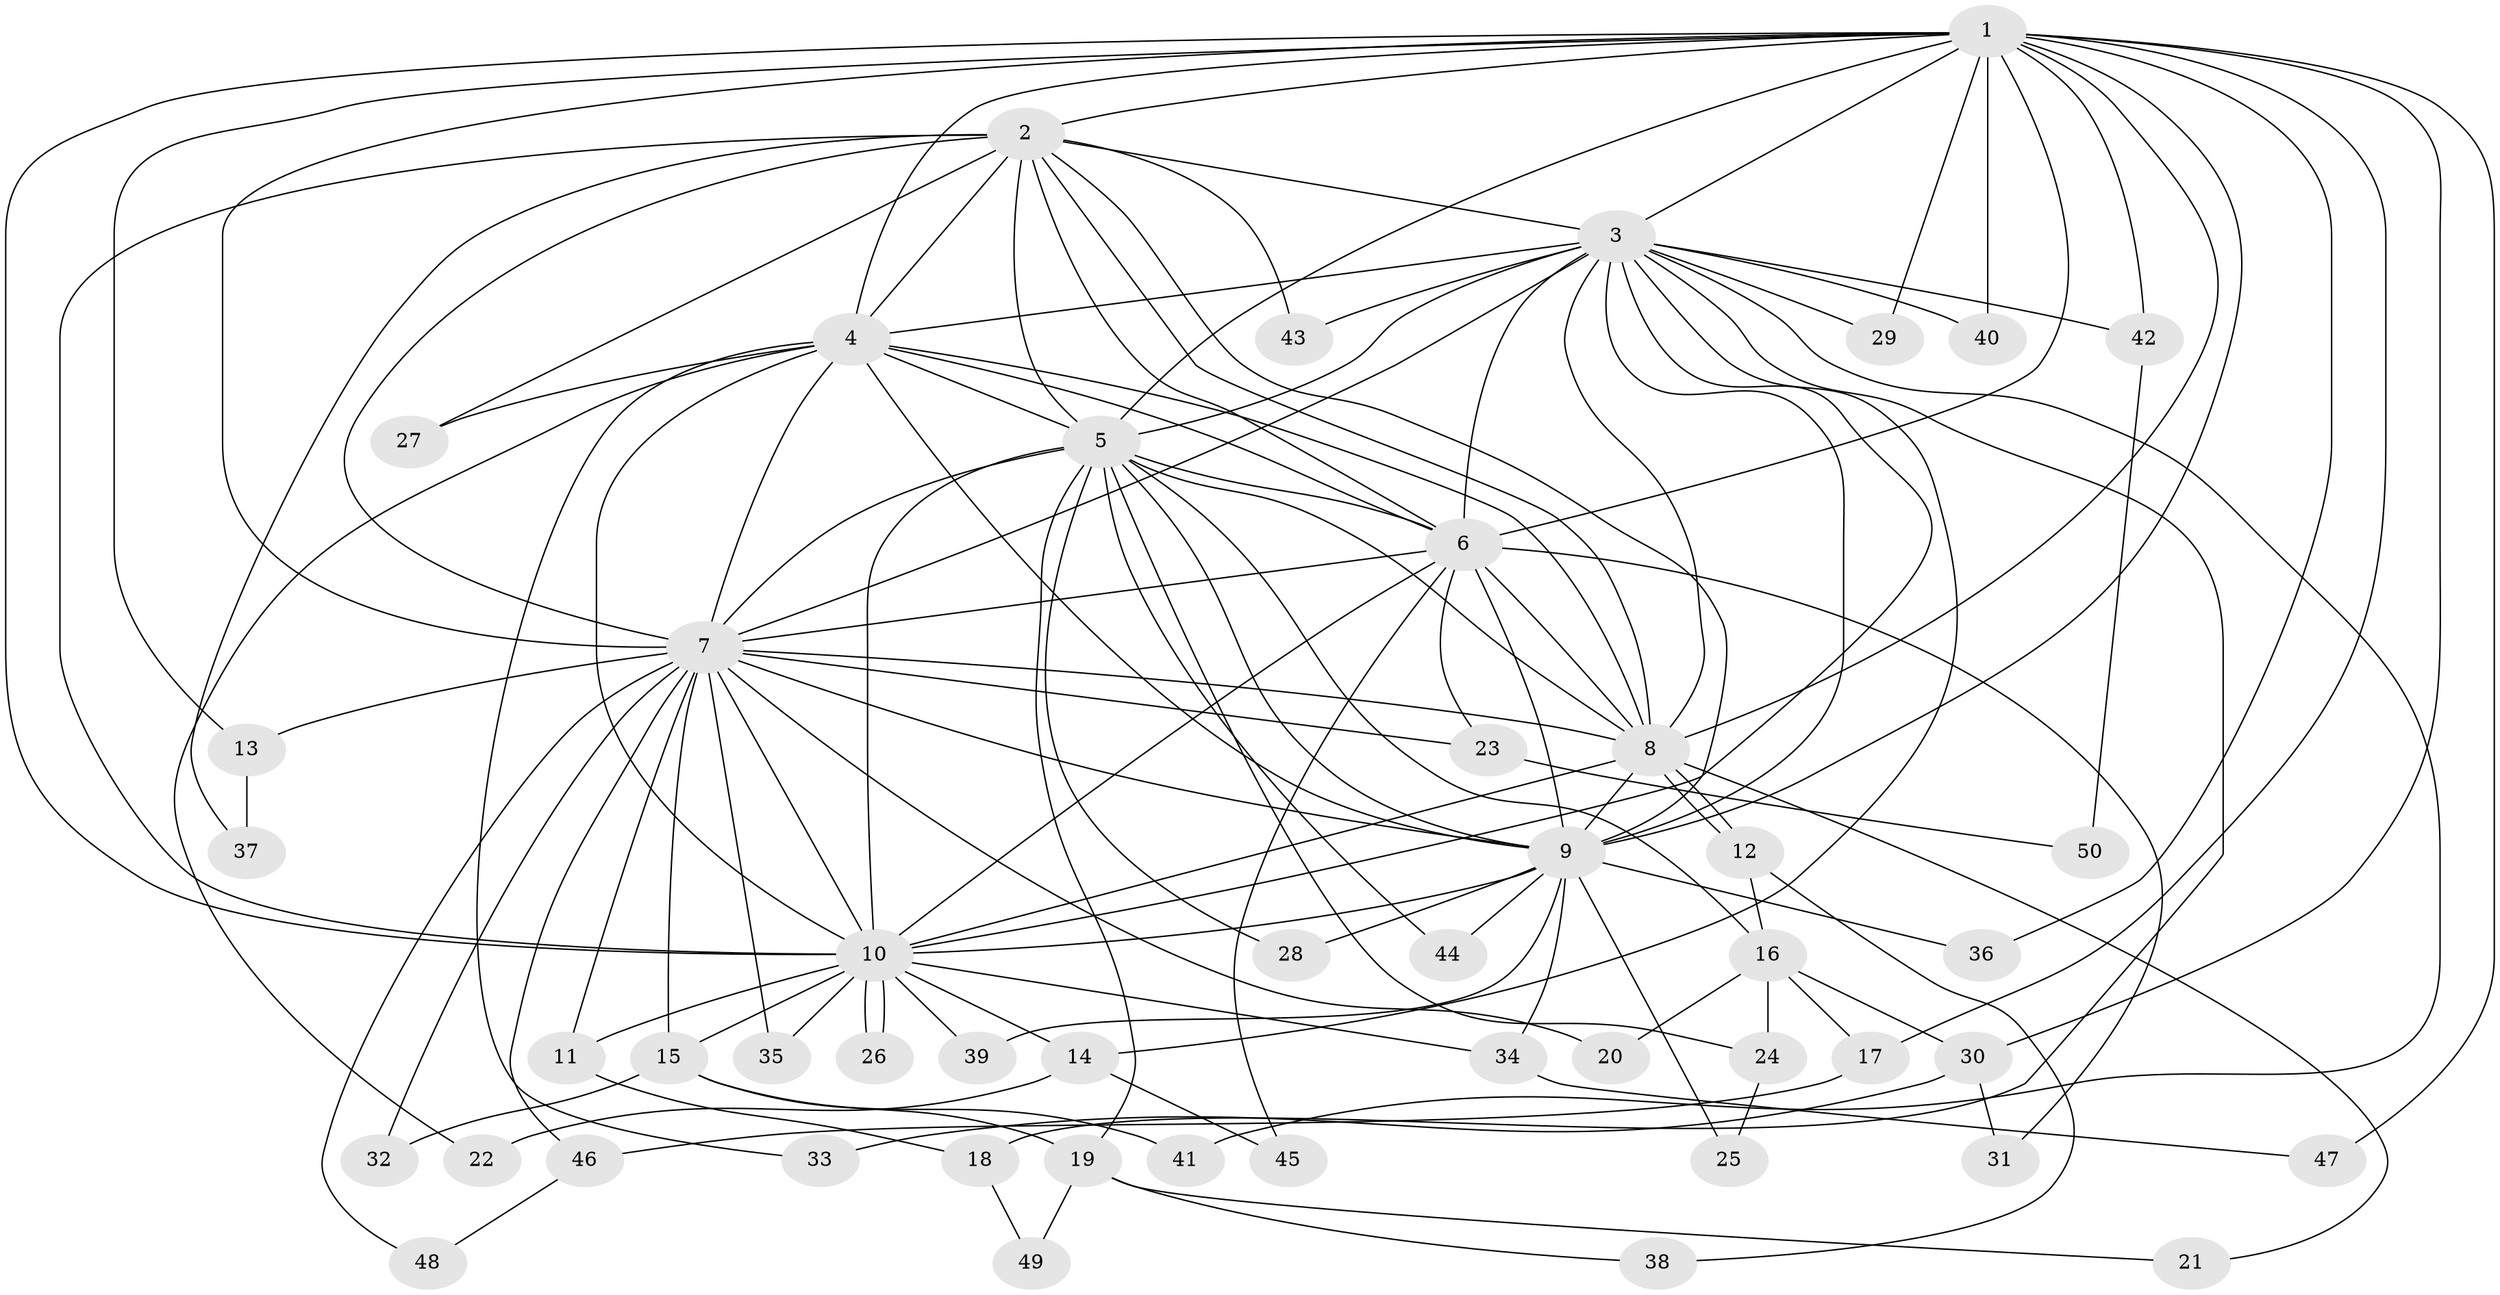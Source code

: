 // Generated by graph-tools (version 1.1) at 2025/49/03/09/25 03:49:45]
// undirected, 50 vertices, 125 edges
graph export_dot {
graph [start="1"]
  node [color=gray90,style=filled];
  1;
  2;
  3;
  4;
  5;
  6;
  7;
  8;
  9;
  10;
  11;
  12;
  13;
  14;
  15;
  16;
  17;
  18;
  19;
  20;
  21;
  22;
  23;
  24;
  25;
  26;
  27;
  28;
  29;
  30;
  31;
  32;
  33;
  34;
  35;
  36;
  37;
  38;
  39;
  40;
  41;
  42;
  43;
  44;
  45;
  46;
  47;
  48;
  49;
  50;
  1 -- 2;
  1 -- 3;
  1 -- 4;
  1 -- 5;
  1 -- 6;
  1 -- 7;
  1 -- 8;
  1 -- 9;
  1 -- 10;
  1 -- 13;
  1 -- 17;
  1 -- 29;
  1 -- 30;
  1 -- 36;
  1 -- 40;
  1 -- 42;
  1 -- 47;
  2 -- 3;
  2 -- 4;
  2 -- 5;
  2 -- 6;
  2 -- 7;
  2 -- 8;
  2 -- 9;
  2 -- 10;
  2 -- 27;
  2 -- 37;
  2 -- 43;
  3 -- 4;
  3 -- 5;
  3 -- 6;
  3 -- 7;
  3 -- 8;
  3 -- 9;
  3 -- 10;
  3 -- 14;
  3 -- 18;
  3 -- 29;
  3 -- 40;
  3 -- 41;
  3 -- 42;
  3 -- 43;
  4 -- 5;
  4 -- 6;
  4 -- 7;
  4 -- 8;
  4 -- 9;
  4 -- 10;
  4 -- 22;
  4 -- 27;
  4 -- 33;
  5 -- 6;
  5 -- 7;
  5 -- 8;
  5 -- 9;
  5 -- 10;
  5 -- 16;
  5 -- 19;
  5 -- 24;
  5 -- 28;
  5 -- 44;
  6 -- 7;
  6 -- 8;
  6 -- 9;
  6 -- 10;
  6 -- 23;
  6 -- 31;
  6 -- 45;
  7 -- 8;
  7 -- 9;
  7 -- 10;
  7 -- 11;
  7 -- 13;
  7 -- 15;
  7 -- 20;
  7 -- 23;
  7 -- 32;
  7 -- 35;
  7 -- 46;
  7 -- 48;
  8 -- 9;
  8 -- 10;
  8 -- 12;
  8 -- 12;
  8 -- 21;
  9 -- 10;
  9 -- 25;
  9 -- 28;
  9 -- 34;
  9 -- 36;
  9 -- 39;
  9 -- 44;
  10 -- 11;
  10 -- 14;
  10 -- 15;
  10 -- 26;
  10 -- 26;
  10 -- 34;
  10 -- 35;
  10 -- 39;
  11 -- 18;
  12 -- 16;
  12 -- 38;
  13 -- 37;
  14 -- 22;
  14 -- 45;
  15 -- 19;
  15 -- 32;
  15 -- 41;
  16 -- 17;
  16 -- 20;
  16 -- 24;
  16 -- 30;
  17 -- 46;
  18 -- 49;
  19 -- 21;
  19 -- 38;
  19 -- 49;
  23 -- 50;
  24 -- 25;
  30 -- 31;
  30 -- 33;
  34 -- 47;
  42 -- 50;
  46 -- 48;
}
